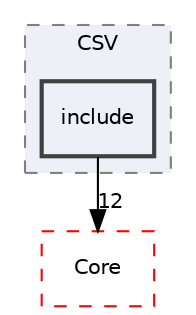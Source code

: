 digraph "include"
{
 // LATEX_PDF_SIZE
  edge [fontname="Helvetica",fontsize="10",labelfontname="Helvetica",labelfontsize="10"];
  node [fontname="Helvetica",fontsize="10",shape=record];
  compound=true
  subgraph clusterdir_99359be78e823ef010525012b5a13b87 {
    graph [ bgcolor="#edf0f7", pencolor="grey50", style="filled,dashed,", label="CSV", fontname="Helvetica", fontsize="10", URL="dir_99359be78e823ef010525012b5a13b87.html"]
  dir_08109afb2a3270314ce70315f309457e [shape=box, label="include", style="filled,bold,", fillcolor="#edf0f7", color="grey25", URL="dir_08109afb2a3270314ce70315f309457e.html"];
  }
  dir_cac7f9cecb9aa42a0bd05452dddd8a21 [shape=box, label="Core", style="dashed,", fillcolor="#edf0f7", color="red", URL="dir_cac7f9cecb9aa42a0bd05452dddd8a21.html"];
  dir_08109afb2a3270314ce70315f309457e->dir_cac7f9cecb9aa42a0bd05452dddd8a21 [headlabel="12", labeldistance=1.5 headhref="dir_000114_000014.html"];
}
